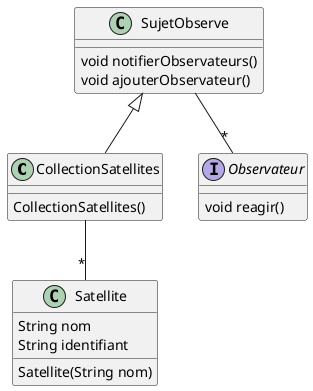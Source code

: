 @startuml
'https://plantuml.com/class-diagram

class CollectionSatellites extends SujetObserve{
    CollectionSatellites()
}
class Satellite{
    String nom
    String identifiant
    Satellite(String nom)
}
class SujetObserve{
    void notifierObservateurs()
    void ajouterObservateur()
}
Interface Observateur{
    void reagir()
}

SujetObserve --"*" Observateur
CollectionSatellites --"*" Satellite


@enduml